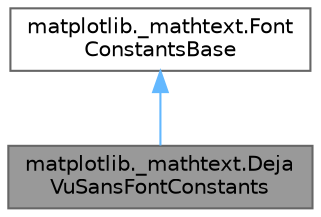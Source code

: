 digraph "matplotlib._mathtext.DejaVuSansFontConstants"
{
 // LATEX_PDF_SIZE
  bgcolor="transparent";
  edge [fontname=Helvetica,fontsize=10,labelfontname=Helvetica,labelfontsize=10];
  node [fontname=Helvetica,fontsize=10,shape=box,height=0.2,width=0.4];
  Node1 [id="Node000001",label="matplotlib._mathtext.Deja\lVuSansFontConstants",height=0.2,width=0.4,color="gray40", fillcolor="grey60", style="filled", fontcolor="black",tooltip=" "];
  Node2 -> Node1 [id="edge2_Node000001_Node000002",dir="back",color="steelblue1",style="solid",tooltip=" "];
  Node2 [id="Node000002",label="matplotlib._mathtext.Font\lConstantsBase",height=0.2,width=0.4,color="gray40", fillcolor="white", style="filled",URL="$d3/de0/classmatplotlib_1_1__mathtext_1_1FontConstantsBase.html",tooltip=" "];
}
